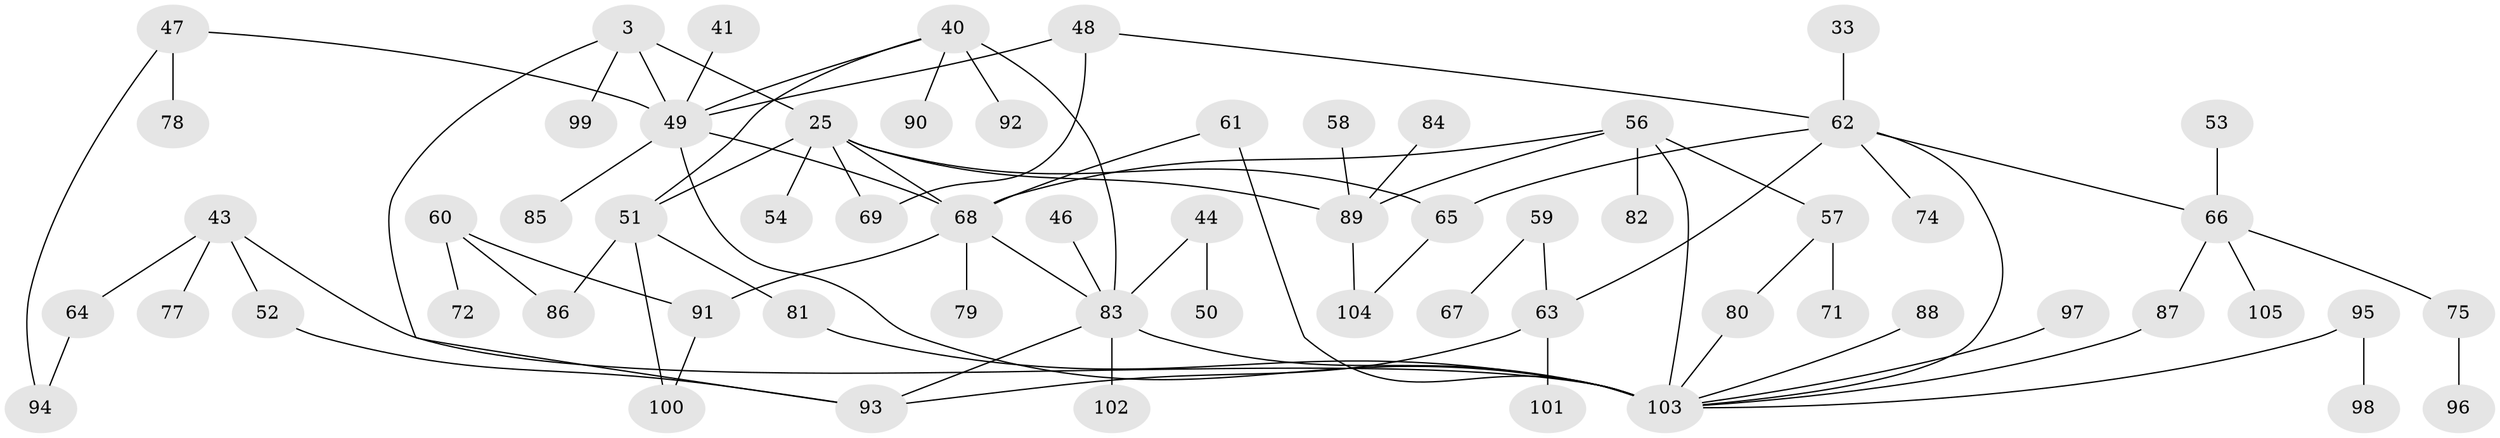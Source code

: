 // original degree distribution, {5: 0.0761904761904762, 4: 0.09523809523809523, 7: 0.01904761904761905, 6: 0.009523809523809525, 3: 0.22857142857142856, 2: 0.26666666666666666, 1: 0.3047619047619048}
// Generated by graph-tools (version 1.1) at 2025/44/03/04/25 21:44:29]
// undirected, 63 vertices, 82 edges
graph export_dot {
graph [start="1"]
  node [color=gray90,style=filled];
  3 [super="+1"];
  25 [super="+13"];
  33;
  40 [super="+30"];
  41;
  43 [super="+15+35"];
  44;
  46;
  47;
  48;
  49 [super="+5+2"];
  50;
  51 [super="+31+32"];
  52;
  53;
  54;
  56 [super="+12+18+38"];
  57;
  58;
  59;
  60;
  61;
  62 [super="+29+55"];
  63 [super="+27"];
  64;
  65;
  66 [super="+37"];
  67;
  68 [super="+9+28"];
  69;
  71;
  72;
  74;
  75;
  77;
  78;
  79;
  80 [super="+36"];
  81;
  82;
  83 [super="+23+76"];
  84;
  85;
  86;
  87;
  88;
  89 [super="+39+42"];
  90;
  91 [super="+10+45"];
  92;
  93 [super="+20+70"];
  94;
  95;
  96;
  97;
  98;
  99;
  100;
  101;
  102;
  103 [super="+8+6+73"];
  104;
  105;
  3 -- 49 [weight=2];
  3 -- 99;
  3 -- 25 [weight=2];
  3 -- 93 [weight=2];
  25 -- 69;
  25 -- 65;
  25 -- 54;
  25 -- 68;
  25 -- 51;
  25 -- 89;
  33 -- 62;
  40 -- 83 [weight=2];
  40 -- 90;
  40 -- 49;
  40 -- 51;
  40 -- 92;
  41 -- 49;
  43 -- 52;
  43 -- 64;
  43 -- 77;
  43 -- 103;
  44 -- 50;
  44 -- 83;
  46 -- 83;
  47 -- 78;
  47 -- 94;
  47 -- 49;
  48 -- 69;
  48 -- 49;
  48 -- 62;
  49 -- 85;
  49 -- 68;
  49 -- 103 [weight=2];
  51 -- 100;
  51 -- 81;
  51 -- 86;
  52 -- 93;
  53 -- 66;
  56 -- 68;
  56 -- 103;
  56 -- 57;
  56 -- 82;
  56 -- 89;
  57 -- 71;
  57 -- 80;
  58 -- 89;
  59 -- 67;
  59 -- 63;
  60 -- 72;
  60 -- 86;
  60 -- 91;
  61 -- 103;
  61 -- 68;
  62 -- 65;
  62 -- 66;
  62 -- 103;
  62 -- 74;
  62 -- 63;
  63 -- 101;
  63 -- 93 [weight=2];
  64 -- 94;
  65 -- 104;
  66 -- 75;
  66 -- 87;
  66 -- 105;
  68 -- 79;
  68 -- 91;
  68 -- 83;
  75 -- 96;
  80 -- 103;
  81 -- 103;
  83 -- 93;
  83 -- 102;
  83 -- 103;
  84 -- 89;
  87 -- 103;
  88 -- 103;
  89 -- 104;
  91 -- 100;
  95 -- 98;
  95 -- 103;
  97 -- 103;
}
